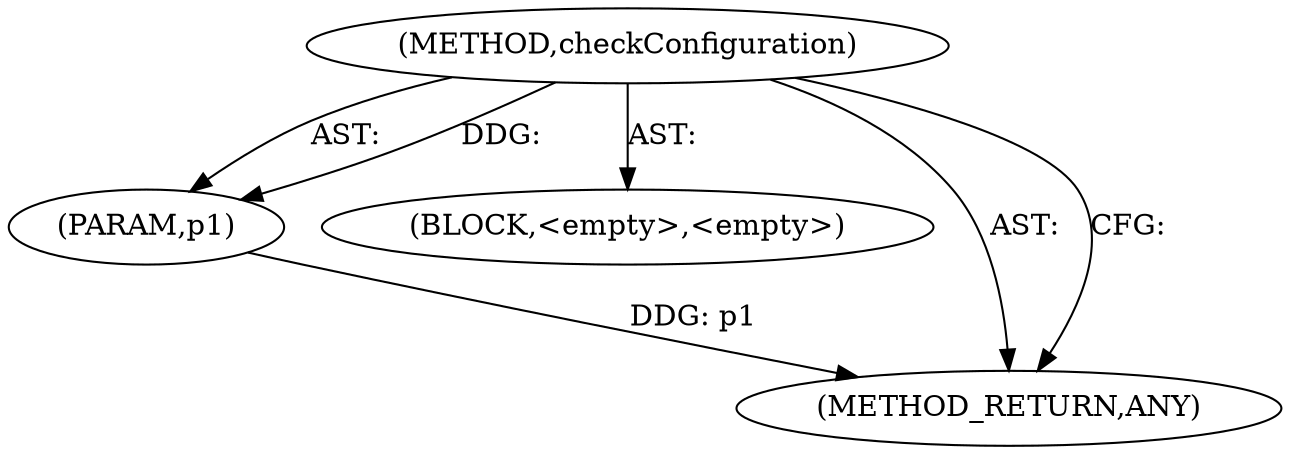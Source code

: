 digraph "checkConfiguration" {  
"111669149726" [label = <(METHOD,checkConfiguration)> ]
"115964117044" [label = <(PARAM,p1)> ]
"25769803814" [label = <(BLOCK,&lt;empty&gt;,&lt;empty&gt;)> ]
"128849018910" [label = <(METHOD_RETURN,ANY)> ]
  "111669149726" -> "115964117044"  [ label = "AST: "] 
  "111669149726" -> "25769803814"  [ label = "AST: "] 
  "111669149726" -> "128849018910"  [ label = "AST: "] 
  "111669149726" -> "128849018910"  [ label = "CFG: "] 
  "115964117044" -> "128849018910"  [ label = "DDG: p1"] 
  "111669149726" -> "115964117044"  [ label = "DDG: "] 
}
